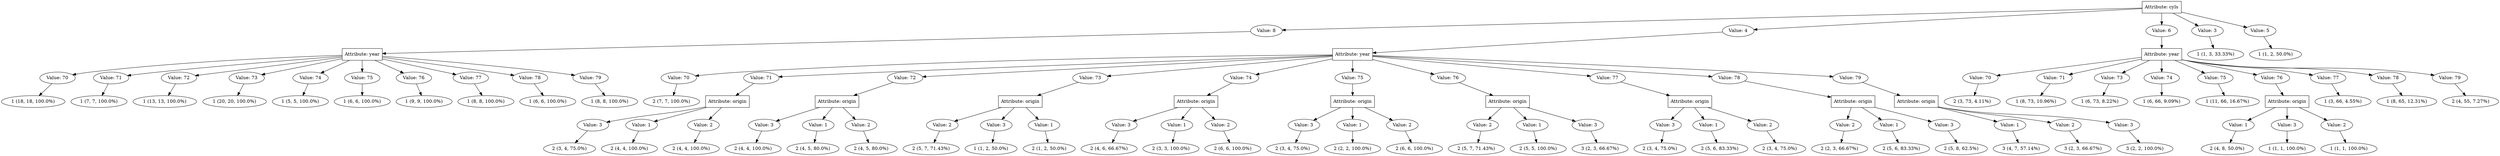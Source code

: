 digraph {
	graph [rankdir=TB]
	4726381264 [label="Attribute: cyls" fillcolor=white shape=rectangle style=filled]
	"\"4726381264_8\"" [label="Value: 8" fillcolor=white shape=oval style=filled]
	4726381264 -> "\"4726381264_8\""
	"\"4726381264_8\"" -> 4726386576
	4726386576 [label="Attribute: year" fillcolor=white shape=rectangle style=filled]
	"\"4726386576_70\"" [label="Value: 70" fillcolor=white shape=oval style=filled]
	4726386576 -> "\"4726386576_70\""
	"\"4726386576_70\"" -> 4726380432
	4726380432 [label="1 (18, 18, 100.0%)" fillcolor=white shape=oval style=filled]
	"\"4726386576_71\"" [label="Value: 71" fillcolor=white shape=oval style=filled]
	4726386576 -> "\"4726386576_71\""
	"\"4726386576_71\"" -> 4726374608
	4726374608 [label="1 (7, 7, 100.0%)" fillcolor=white shape=oval style=filled]
	"\"4726386576_72\"" [label="Value: 72" fillcolor=white shape=oval style=filled]
	4726386576 -> "\"4726386576_72\""
	"\"4726386576_72\"" -> 4726386640
	4726386640 [label="1 (13, 13, 100.0%)" fillcolor=white shape=oval style=filled]
	"\"4726386576_73\"" [label="Value: 73" fillcolor=white shape=oval style=filled]
	4726386576 -> "\"4726386576_73\""
	"\"4726386576_73\"" -> 4726379664
	4726379664 [label="1 (20, 20, 100.0%)" fillcolor=white shape=oval style=filled]
	"\"4726386576_74\"" [label="Value: 74" fillcolor=white shape=oval style=filled]
	4726386576 -> "\"4726386576_74\""
	"\"4726386576_74\"" -> 4726389840
	4726389840 [label="1 (5, 5, 100.0%)" fillcolor=white shape=oval style=filled]
	"\"4726386576_75\"" [label="Value: 75" fillcolor=white shape=oval style=filled]
	4726386576 -> "\"4726386576_75\""
	"\"4726386576_75\"" -> 4726380112
	4726380112 [label="1 (6, 6, 100.0%)" fillcolor=white shape=oval style=filled]
	"\"4726386576_76\"" [label="Value: 76" fillcolor=white shape=oval style=filled]
	4726386576 -> "\"4726386576_76\""
	"\"4726386576_76\"" -> 4726380048
	4726380048 [label="1 (9, 9, 100.0%)" fillcolor=white shape=oval style=filled]
	"\"4726386576_77\"" [label="Value: 77" fillcolor=white shape=oval style=filled]
	4726386576 -> "\"4726386576_77\""
	"\"4726386576_77\"" -> 4726380304
	4726380304 [label="1 (8, 8, 100.0%)" fillcolor=white shape=oval style=filled]
	"\"4726386576_78\"" [label="Value: 78" fillcolor=white shape=oval style=filled]
	4726386576 -> "\"4726386576_78\""
	"\"4726386576_78\"" -> 4726380240
	4726380240 [label="1 (6, 6, 100.0%)" fillcolor=white shape=oval style=filled]
	"\"4726386576_79\"" [label="Value: 79" fillcolor=white shape=oval style=filled]
	4726386576 -> "\"4726386576_79\""
	"\"4726386576_79\"" -> 4726380176
	4726380176 [label="1 (8, 8, 100.0%)" fillcolor=white shape=oval style=filled]
	"\"4726381264_4\"" [label="Value: 4" fillcolor=white shape=oval style=filled]
	4726381264 -> "\"4726381264_4\""
	"\"4726381264_4\"" -> 4726379472
	4726379472 [label="Attribute: year" fillcolor=white shape=rectangle style=filled]
	"\"4726379472_70\"" [label="Value: 70" fillcolor=white shape=oval style=filled]
	4726379472 -> "\"4726379472_70\""
	"\"4726379472_70\"" -> 4726313040
	4726313040 [label="2 (7, 7, 100.0%)" fillcolor=white shape=oval style=filled]
	"\"4726379472_71\"" [label="Value: 71" fillcolor=white shape=oval style=filled]
	4726379472 -> "\"4726379472_71\""
	"\"4726379472_71\"" -> 4726389776
	4726389776 [label="Attribute: origin" fillcolor=white shape=rectangle style=filled]
	"\"4726389776_3\"" [label="Value: 3" fillcolor=white shape=oval style=filled]
	4726389776 -> "\"4726389776_3\""
	"\"4726389776_3\"" -> 4726381072
	4726381072 [label="2 (3, 4, 75.0%)" fillcolor=white shape=oval style=filled]
	"\"4726389776_1\"" [label="Value: 1" fillcolor=white shape=oval style=filled]
	4726389776 -> "\"4726389776_1\""
	"\"4726389776_1\"" -> 4726389712
	4726389712 [label="2 (4, 4, 100.0%)" fillcolor=white shape=oval style=filled]
	"\"4726389776_2\"" [label="Value: 2" fillcolor=white shape=oval style=filled]
	4726389776 -> "\"4726389776_2\""
	"\"4726389776_2\"" -> 4726374544
	4726374544 [label="2 (4, 4, 100.0%)" fillcolor=white shape=oval style=filled]
	"\"4726379472_72\"" [label="Value: 72" fillcolor=white shape=oval style=filled]
	4726379472 -> "\"4726379472_72\""
	"\"4726379472_72\"" -> 4726381008
	4726381008 [label="Attribute: origin" fillcolor=white shape=rectangle style=filled]
	"\"4726381008_3\"" [label="Value: 3" fillcolor=white shape=oval style=filled]
	4726381008 -> "\"4726381008_3\""
	"\"4726381008_3\"" -> 4726381328
	4726381328 [label="2 (4, 4, 100.0%)" fillcolor=white shape=oval style=filled]
	"\"4726381008_1\"" [label="Value: 1" fillcolor=white shape=oval style=filled]
	4726381008 -> "\"4726381008_1\""
	"\"4726381008_1\"" -> 4726380944
	4726380944 [label="2 (4, 5, 80.0%)" fillcolor=white shape=oval style=filled]
	"\"4726381008_2\"" [label="Value: 2" fillcolor=white shape=oval style=filled]
	4726381008 -> "\"4726381008_2\""
	"\"4726381008_2\"" -> 4726381392
	4726381392 [label="2 (4, 5, 80.0%)" fillcolor=white shape=oval style=filled]
	"\"4726379472_73\"" [label="Value: 73" fillcolor=white shape=oval style=filled]
	4726379472 -> "\"4726379472_73\""
	"\"4726379472_73\"" -> 4726381456
	4726381456 [label="Attribute: origin" fillcolor=white shape=rectangle style=filled]
	"\"4726381456_2\"" [label="Value: 2" fillcolor=white shape=oval style=filled]
	4726381456 -> "\"4726381456_2\""
	"\"4726381456_2\"" -> 4726384976
	4726384976 [label="2 (5, 7, 71.43%)" fillcolor=white shape=oval style=filled]
	"\"4726381456_3\"" [label="Value: 3" fillcolor=white shape=oval style=filled]
	4726381456 -> "\"4726381456_3\""
	"\"4726381456_3\"" -> 4726385040
	4726385040 [label="1 (1, 2, 50.0%)" fillcolor=white shape=oval style=filled]
	"\"4726381456_1\"" [label="Value: 1" fillcolor=white shape=oval style=filled]
	4726381456 -> "\"4726381456_1\""
	"\"4726381456_1\"" -> 4726384464
	4726384464 [label="2 (1, 2, 50.0%)" fillcolor=white shape=oval style=filled]
	"\"4726379472_74\"" [label="Value: 74" fillcolor=white shape=oval style=filled]
	4726379472 -> "\"4726379472_74\""
	"\"4726379472_74\"" -> 4726384336
	4726384336 [label="Attribute: origin" fillcolor=white shape=rectangle style=filled]
	"\"4726384336_3\"" [label="Value: 3" fillcolor=white shape=oval style=filled]
	4726384336 -> "\"4726384336_3\""
	"\"4726384336_3\"" -> 4726383568
	4726383568 [label="2 (4, 6, 66.67%)" fillcolor=white shape=oval style=filled]
	"\"4726384336_1\"" [label="Value: 1" fillcolor=white shape=oval style=filled]
	4726384336 -> "\"4726384336_1\""
	"\"4726384336_1\"" -> 4726377552
	4726377552 [label="2 (3, 3, 100.0%)" fillcolor=white shape=oval style=filled]
	"\"4726384336_2\"" [label="Value: 2" fillcolor=white shape=oval style=filled]
	4726384336 -> "\"4726384336_2\""
	"\"4726384336_2\"" -> 4726377488
	4726377488 [label="2 (6, 6, 100.0%)" fillcolor=white shape=oval style=filled]
	"\"4726379472_75\"" [label="Value: 75" fillcolor=white shape=oval style=filled]
	4726379472 -> "\"4726379472_75\""
	"\"4726379472_75\"" -> 4726383440
	4726383440 [label="Attribute: origin" fillcolor=white shape=rectangle style=filled]
	"\"4726383440_3\"" [label="Value: 3" fillcolor=white shape=oval style=filled]
	4726383440 -> "\"4726383440_3\""
	"\"4726383440_3\"" -> 4726388240
	4726388240 [label="2 (3, 4, 75.0%)" fillcolor=white shape=oval style=filled]
	"\"4726383440_1\"" [label="Value: 1" fillcolor=white shape=oval style=filled]
	4726383440 -> "\"4726383440_1\""
	"\"4726383440_1\"" -> 4726383760
	4726383760 [label="2 (2, 2, 100.0%)" fillcolor=white shape=oval style=filled]
	"\"4726383440_2\"" [label="Value: 2" fillcolor=white shape=oval style=filled]
	4726383440 -> "\"4726383440_2\""
	"\"4726383440_2\"" -> 4726383888
	4726383888 [label="2 (6, 6, 100.0%)" fillcolor=white shape=oval style=filled]
	"\"4726379472_76\"" [label="Value: 76" fillcolor=white shape=oval style=filled]
	4726379472 -> "\"4726379472_76\""
	"\"4726379472_76\"" -> 4726383824
	4726383824 [label="Attribute: origin" fillcolor=white shape=rectangle style=filled]
	"\"4726383824_2\"" [label="Value: 2" fillcolor=white shape=oval style=filled]
	4726383824 -> "\"4726383824_2\""
	"\"4726383824_2\"" -> 4726314448
	4726314448 [label="2 (5, 7, 71.43%)" fillcolor=white shape=oval style=filled]
	"\"4726383824_1\"" [label="Value: 1" fillcolor=white shape=oval style=filled]
	4726383824 -> "\"4726383824_1\""
	"\"4726383824_1\"" -> 4726388304
	4726388304 [label="2 (5, 5, 100.0%)" fillcolor=white shape=oval style=filled]
	"\"4726383824_3\"" [label="Value: 3" fillcolor=white shape=oval style=filled]
	4726383824 -> "\"4726383824_3\""
	"\"4726383824_3\"" -> 4726388176
	4726388176 [label="3 (2, 3, 66.67%)" fillcolor=white shape=oval style=filled]
	"\"4726379472_77\"" [label="Value: 77" fillcolor=white shape=oval style=filled]
	4726379472 -> "\"4726379472_77\""
	"\"4726379472_77\"" -> 4726310032
	4726310032 [label="Attribute: origin" fillcolor=white shape=rectangle style=filled]
	"\"4726310032_3\"" [label="Value: 3" fillcolor=white shape=oval style=filled]
	4726310032 -> "\"4726310032_3\""
	"\"4726310032_3\"" -> 4726314640
	4726314640 [label="2 (3, 4, 75.0%)" fillcolor=white shape=oval style=filled]
	"\"4726310032_1\"" [label="Value: 1" fillcolor=white shape=oval style=filled]
	4726310032 -> "\"4726310032_1\""
	"\"4726310032_1\"" -> 4726311568
	4726311568 [label="2 (5, 6, 83.33%)" fillcolor=white shape=oval style=filled]
	"\"4726310032_2\"" [label="Value: 2" fillcolor=white shape=oval style=filled]
	4726310032 -> "\"4726310032_2\""
	"\"4726310032_2\"" -> 4726310160
	4726310160 [label="2 (3, 4, 75.0%)" fillcolor=white shape=oval style=filled]
	"\"4726379472_78\"" [label="Value: 78" fillcolor=white shape=oval style=filled]
	4726379472 -> "\"4726379472_78\""
	"\"4726379472_78\"" -> 4726315152
	4726315152 [label="Attribute: origin" fillcolor=white shape=rectangle style=filled]
	"\"4726315152_2\"" [label="Value: 2" fillcolor=white shape=oval style=filled]
	4726315152 -> "\"4726315152_2\""
	"\"4726315152_2\"" -> 4726317264
	4726317264 [label="2 (2, 3, 66.67%)" fillcolor=white shape=oval style=filled]
	"\"4726315152_1\"" [label="Value: 1" fillcolor=white shape=oval style=filled]
	4726315152 -> "\"4726315152_1\""
	"\"4726315152_1\"" -> 4726312976
	4726312976 [label="2 (5, 6, 83.33%)" fillcolor=white shape=oval style=filled]
	"\"4726315152_3\"" [label="Value: 3" fillcolor=white shape=oval style=filled]
	4726315152 -> "\"4726315152_3\""
	"\"4726315152_3\"" -> 4726310224
	4726310224 [label="2 (5, 8, 62.5%)" fillcolor=white shape=oval style=filled]
	"\"4726379472_79\"" [label="Value: 79" fillcolor=white shape=oval style=filled]
	4726379472 -> "\"4726379472_79\""
	"\"4726379472_79\"" -> 4726311632
	4726311632 [label="Attribute: origin" fillcolor=white shape=rectangle style=filled]
	"\"4726311632_1\"" [label="Value: 1" fillcolor=white shape=oval style=filled]
	4726311632 -> "\"4726311632_1\""
	"\"4726311632_1\"" -> 4726310288
	4726310288 [label="3 (4, 7, 57.14%)" fillcolor=white shape=oval style=filled]
	"\"4726311632_2\"" [label="Value: 2" fillcolor=white shape=oval style=filled]
	4726311632 -> "\"4726311632_2\""
	"\"4726311632_2\"" -> 4726315216
	4726315216 [label="3 (2, 3, 66.67%)" fillcolor=white shape=oval style=filled]
	"\"4726311632_3\"" [label="Value: 3" fillcolor=white shape=oval style=filled]
	4726311632 -> "\"4726311632_3\""
	"\"4726311632_3\"" -> 4726314704
	4726314704 [label="3 (2, 2, 100.0%)" fillcolor=white shape=oval style=filled]
	"\"4726381264_6\"" [label="Value: 6" fillcolor=white shape=oval style=filled]
	4726381264 -> "\"4726381264_6\""
	"\"4726381264_6\"" -> 4726380496
	4726380496 [label="Attribute: year" fillcolor=white shape=rectangle style=filled]
	"\"4726380496_70\"" [label="Value: 70" fillcolor=white shape=oval style=filled]
	4726380496 -> "\"4726380496_70\""
	"\"4726380496_70\"" -> 4726309008
	4726309008 [label="2 (3, 73, 4.11%)" fillcolor=white shape=oval style=filled]
	"\"4726380496_71\"" [label="Value: 71" fillcolor=white shape=oval style=filled]
	4726380496 -> "\"4726380496_71\""
	"\"4726380496_71\"" -> 4726311696
	4726311696 [label="1 (8, 73, 10.96%)" fillcolor=white shape=oval style=filled]
	"\"4726380496_73\"" [label="Value: 73" fillcolor=white shape=oval style=filled]
	4726380496 -> "\"4726380496_73\""
	"\"4726380496_73\"" -> 4726317328
	4726317328 [label="1 (6, 73, 8.22%)" fillcolor=white shape=oval style=filled]
	"\"4726380496_74\"" [label="Value: 74" fillcolor=white shape=oval style=filled]
	4726380496 -> "\"4726380496_74\""
	"\"4726380496_74\"" -> 4726315280
	4726315280 [label="1 (6, 66, 9.09%)" fillcolor=white shape=oval style=filled]
	"\"4726380496_75\"" [label="Value: 75" fillcolor=white shape=oval style=filled]
	4726380496 -> "\"4726380496_75\""
	"\"4726380496_75\"" -> 4726314512
	4726314512 [label="1 (11, 66, 16.67%)" fillcolor=white shape=oval style=filled]
	"\"4726380496_76\"" [label="Value: 76" fillcolor=white shape=oval style=filled]
	4726380496 -> "\"4726380496_76\""
	"\"4726380496_76\"" -> 4726308944
	4726308944 [label="Attribute: origin" fillcolor=white shape=rectangle style=filled]
	"\"4726308944_1\"" [label="Value: 1" fillcolor=white shape=oval style=filled]
	4726308944 -> "\"4726308944_1\""
	"\"4726308944_1\"" -> 4726315344
	4726315344 [label="2 (4, 8, 50.0%)" fillcolor=white shape=oval style=filled]
	"\"4726308944_3\"" [label="Value: 3" fillcolor=white shape=oval style=filled]
	4726308944 -> "\"4726308944_3\""
	"\"4726308944_3\"" -> 4726310352
	4726310352 [label="1 (1, 1, 100.0%)" fillcolor=white shape=oval style=filled]
	"\"4726308944_2\"" [label="Value: 2" fillcolor=white shape=oval style=filled]
	4726308944 -> "\"4726308944_2\""
	"\"4726308944_2\"" -> 4726317392
	4726317392 [label="1 (1, 1, 100.0%)" fillcolor=white shape=oval style=filled]
	"\"4726380496_77\"" [label="Value: 77" fillcolor=white shape=oval style=filled]
	4726380496 -> "\"4726380496_77\""
	"\"4726380496_77\"" -> 4726313104
	4726313104 [label="1 (3, 66, 4.55%)" fillcolor=white shape=oval style=filled]
	"\"4726380496_78\"" [label="Value: 78" fillcolor=white shape=oval style=filled]
	4726380496 -> "\"4726380496_78\""
	"\"4726380496_78\"" -> 4726313168
	4726313168 [label="1 (8, 65, 12.31%)" fillcolor=white shape=oval style=filled]
	"\"4726380496_79\"" [label="Value: 79" fillcolor=white shape=oval style=filled]
	4726380496 -> "\"4726380496_79\""
	"\"4726380496_79\"" -> 4726311760
	4726311760 [label="2 (4, 55, 7.27%)" fillcolor=white shape=oval style=filled]
	"\"4726381264_3\"" [label="Value: 3" fillcolor=white shape=oval style=filled]
	4726381264 -> "\"4726381264_3\""
	"\"4726381264_3\"" -> 4726309136
	4726309136 [label="1 (1, 3, 33.33%)" fillcolor=white shape=oval style=filled]
	"\"4726381264_5\"" [label="Value: 5" fillcolor=white shape=oval style=filled]
	4726381264 -> "\"4726381264_5\""
	"\"4726381264_5\"" -> 4726317456
	4726317456 [label="1 (1, 2, 50.0%)" fillcolor=white shape=oval style=filled]
}
